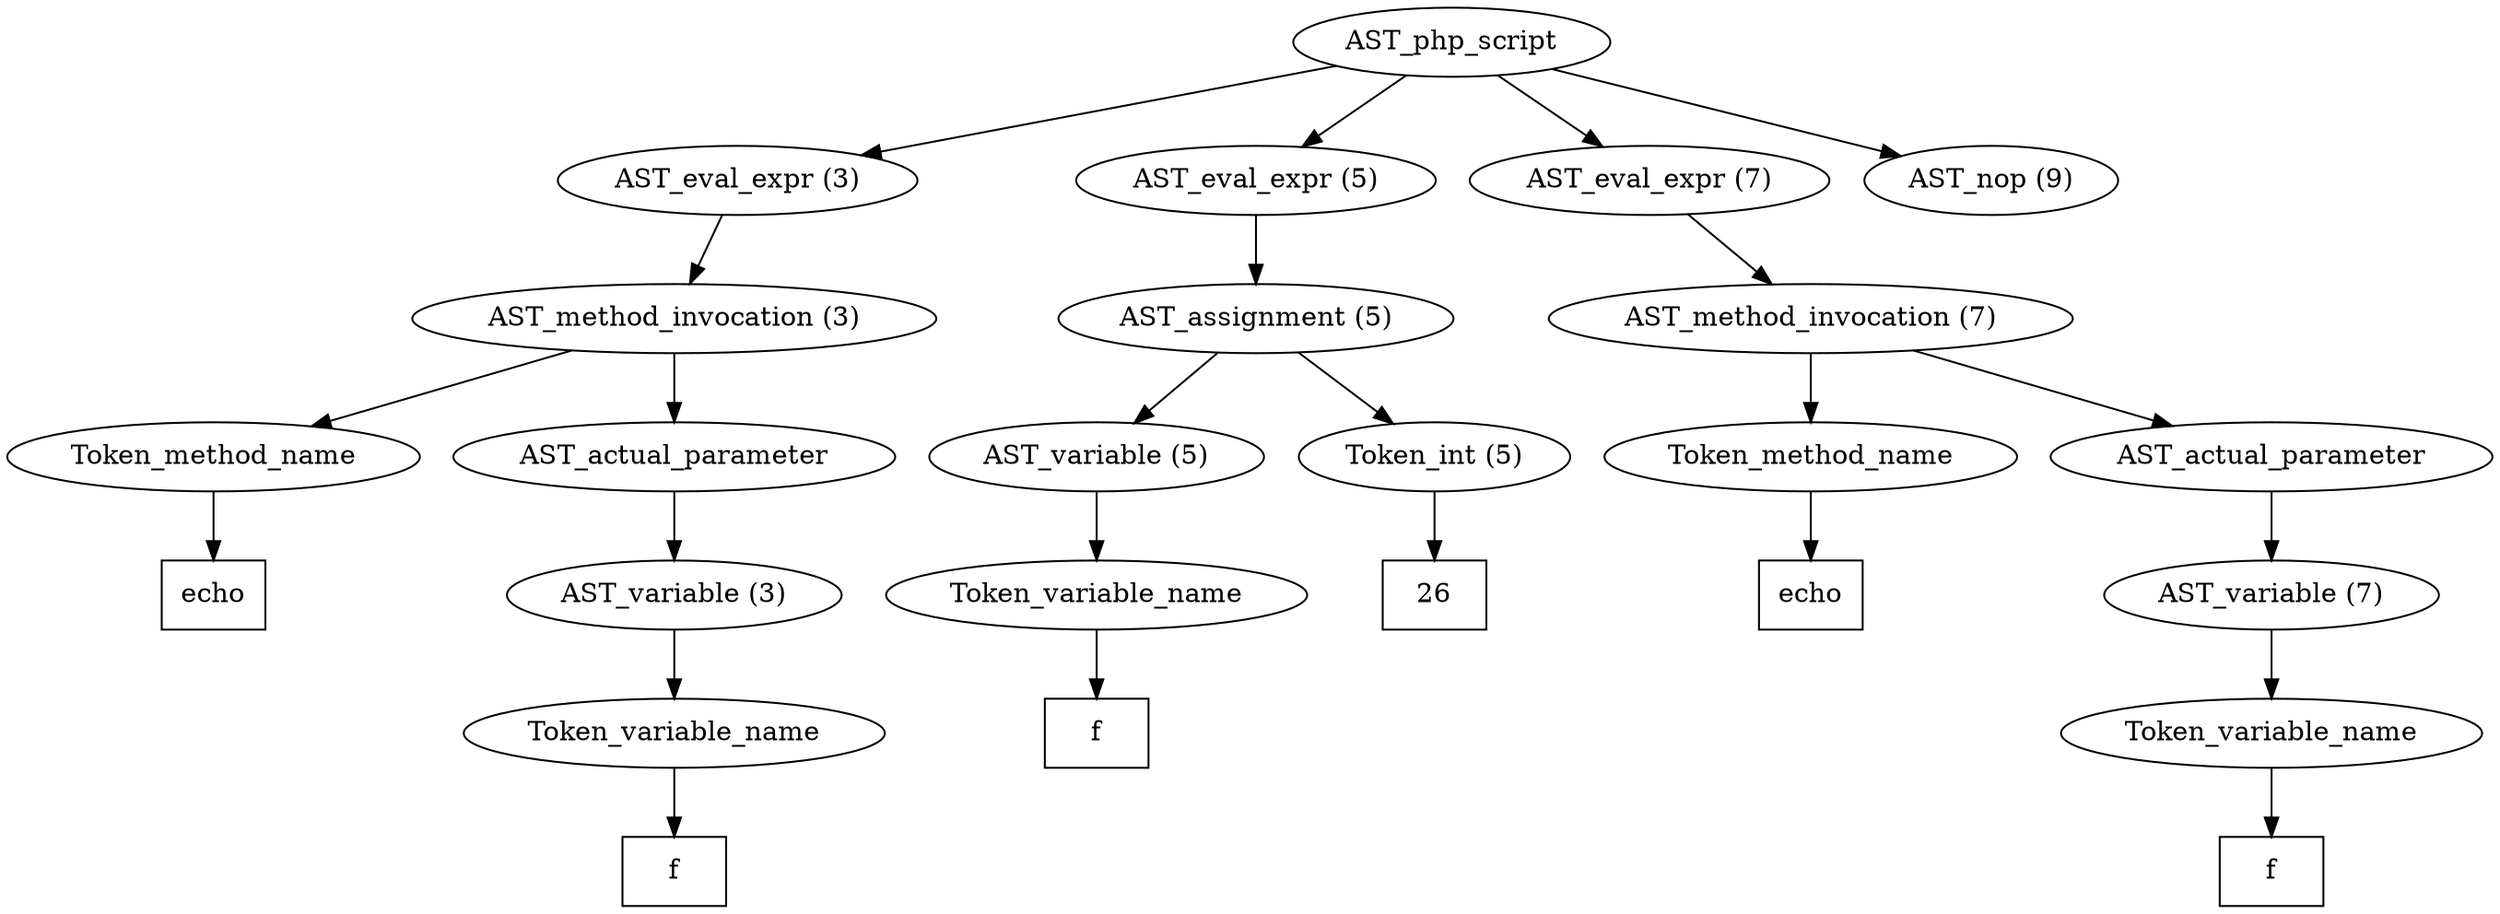 /*
 * AST in dot format generated by phc -- the PHP compiler
 */

digraph AST {
node_0 [label="AST_php_script"];
node_1 [label="AST_eval_expr (3)"];
node_2 [label="AST_method_invocation (3)"];
node_3 [label="Token_method_name"];
node_4 [label="echo", shape=box]
node_3 -> node_4;
node_5 [label="AST_actual_parameter"];
node_6 [label="AST_variable (3)"];
node_7 [label="Token_variable_name"];
node_8 [label="f", shape=box]
node_7 -> node_8;
node_6 -> node_7;
node_5 -> node_6;
node_2 -> node_5;
node_2 -> node_3;
node_1 -> node_2;
node_9 [label="AST_eval_expr (5)"];
node_10 [label="AST_assignment (5)"];
node_11 [label="AST_variable (5)"];
node_12 [label="Token_variable_name"];
node_13 [label="f", shape=box]
node_12 -> node_13;
node_11 -> node_12;
node_14 [label="Token_int (5)"];
node_15 [label="26", shape=box]
node_14 -> node_15;
node_10 -> node_14;
node_10 -> node_11;
node_9 -> node_10;
node_16 [label="AST_eval_expr (7)"];
node_17 [label="AST_method_invocation (7)"];
node_18 [label="Token_method_name"];
node_19 [label="echo", shape=box]
node_18 -> node_19;
node_20 [label="AST_actual_parameter"];
node_21 [label="AST_variable (7)"];
node_22 [label="Token_variable_name"];
node_23 [label="f", shape=box]
node_22 -> node_23;
node_21 -> node_22;
node_20 -> node_21;
node_17 -> node_20;
node_17 -> node_18;
node_16 -> node_17;
node_24 [label="AST_nop (9)"];
node_0 -> node_24;
node_0 -> node_16;
node_0 -> node_9;
node_0 -> node_1;
}
